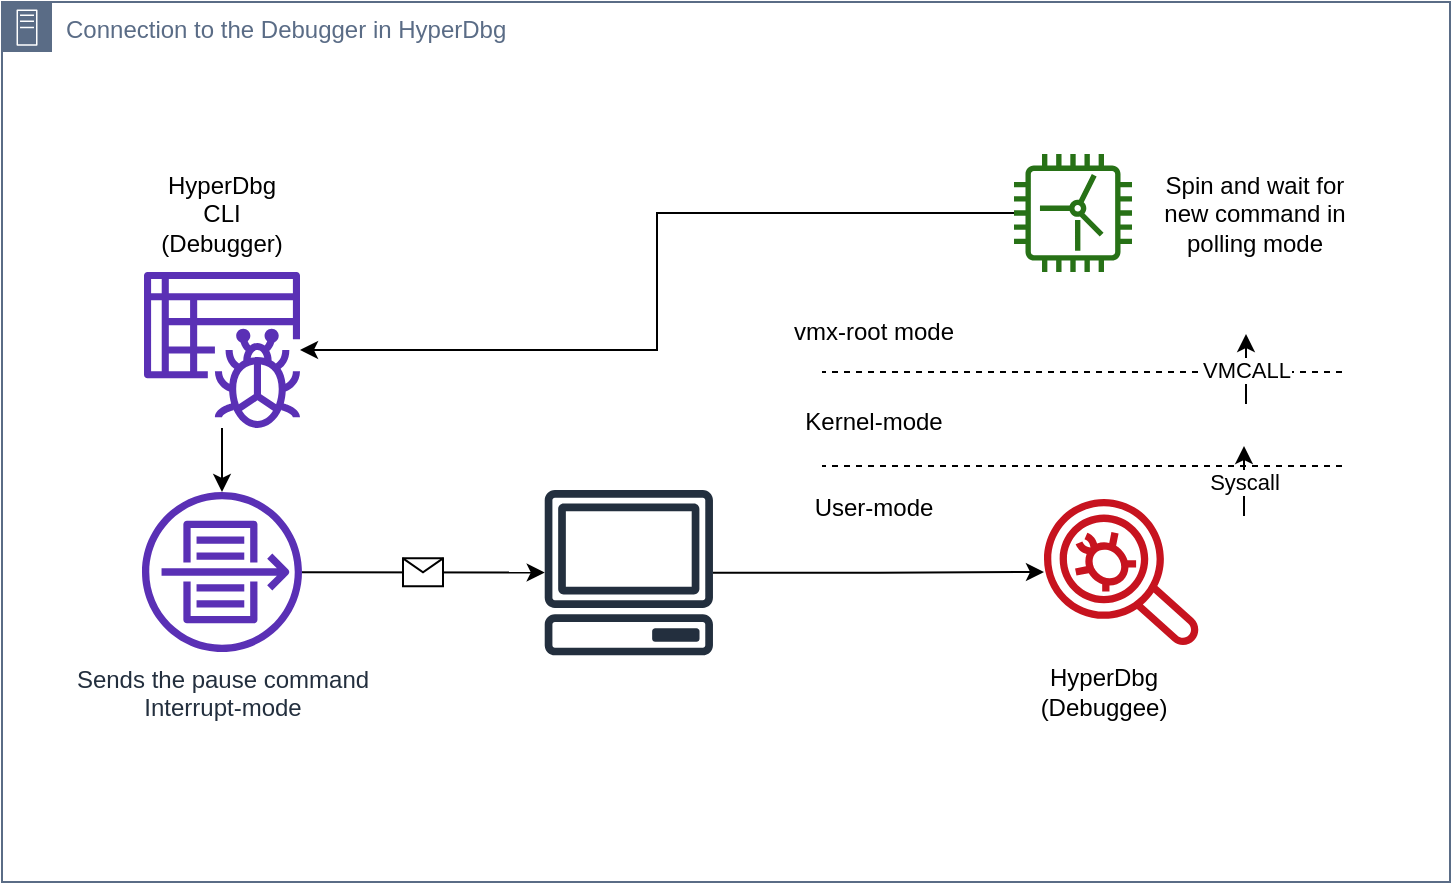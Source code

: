 <mxfile version="14.1.2" type="device"><diagram id="Ht1M8jgEwFfnCIfOTk4-" name="Page-1"><mxGraphModel dx="2515" dy="1706" grid="1" gridSize="10" guides="1" tooltips="1" connect="1" arrows="1" fold="1" page="1" pageScale="1" pageWidth="1169" pageHeight="827" math="0" shadow="0"><root><mxCell id="0"/><mxCell id="1" parent="0"/><mxCell id="Ukv17vzdrUAnrZKNUgEc-13" value="Connection to the Debugger in HyperDbg" style="points=[[0,0],[0.25,0],[0.5,0],[0.75,0],[1,0],[1,0.25],[1,0.5],[1,0.75],[1,1],[0.75,1],[0.5,1],[0.25,1],[0,1],[0,0.75],[0,0.5],[0,0.25]];outlineConnect=0;gradientColor=none;html=1;whiteSpace=wrap;fontSize=12;fontStyle=0;shape=mxgraph.aws4.group;grIcon=mxgraph.aws4.group_on_premise;strokeColor=#5A6C86;fillColor=none;verticalAlign=top;align=left;spacingLeft=30;fontColor=#5A6C86;dashed=0;" vertex="1" parent="1"><mxGeometry x="-1120" y="-790" width="724" height="440" as="geometry"/></mxCell><mxCell id="UEzPUAAOIrF-is8g5C7q-190" value="Sends the pause command&lt;br&gt;Interrupt-mode" style="outlineConnect=0;fontColor=#232F3E;gradientColor=none;fillColor=#5A30B5;strokeColor=none;dashed=0;verticalLabelPosition=bottom;verticalAlign=top;align=center;html=1;fontSize=12;fontStyle=0;aspect=fixed;pointerEvents=1;shape=mxgraph.aws4.flow_logs;labelBackgroundColor=#ffffff;" parent="1" vertex="1"><mxGeometry x="-1050" y="-545" width="80" height="80" as="geometry"/></mxCell><mxCell id="Ukv17vzdrUAnrZKNUgEc-18" style="edgeStyle=orthogonalEdgeStyle;rounded=0;orthogonalLoop=1;jettySize=auto;html=1;" edge="1" parent="1" source="Ukv17vzdrUAnrZKNUgEc-4" target="Ukv17vzdrUAnrZKNUgEc-17"><mxGeometry relative="1" as="geometry"/></mxCell><mxCell id="Ukv17vzdrUAnrZKNUgEc-4" value="" style="outlineConnect=0;fontColor=#232F3E;gradientColor=none;fillColor=#232F3E;strokeColor=none;dashed=0;verticalLabelPosition=bottom;verticalAlign=top;align=center;html=1;fontSize=12;fontStyle=0;aspect=fixed;pointerEvents=1;shape=mxgraph.aws4.client;" vertex="1" parent="1"><mxGeometry x="-849" y="-546" width="84.84" height="82.67" as="geometry"/></mxCell><mxCell id="Ukv17vzdrUAnrZKNUgEc-16" value="" style="edgeStyle=orthogonalEdgeStyle;rounded=0;orthogonalLoop=1;jettySize=auto;html=1;" edge="1" parent="1" source="Ukv17vzdrUAnrZKNUgEc-15" target="UEzPUAAOIrF-is8g5C7q-190"><mxGeometry relative="1" as="geometry"/></mxCell><mxCell id="Ukv17vzdrUAnrZKNUgEc-15" value="" style="outlineConnect=0;fontColor=#232F3E;gradientColor=none;fillColor=#5A30B5;strokeColor=none;dashed=0;verticalLabelPosition=bottom;verticalAlign=top;align=center;html=1;fontSize=12;fontStyle=0;aspect=fixed;pointerEvents=1;shape=mxgraph.aws4.glue_crawlers;" vertex="1" parent="1"><mxGeometry x="-1049" y="-655" width="78" height="78" as="geometry"/></mxCell><mxCell id="Ukv17vzdrUAnrZKNUgEc-17" value="" style="outlineConnect=0;fontColor=#232F3E;gradientColor=none;fillColor=#C7131F;strokeColor=none;dashed=0;verticalLabelPosition=bottom;verticalAlign=top;align=center;html=1;fontSize=12;fontStyle=0;aspect=fixed;pointerEvents=1;shape=mxgraph.aws4.agent;" vertex="1" parent="1"><mxGeometry x="-599" y="-542" width="78" height="74" as="geometry"/></mxCell><mxCell id="Ukv17vzdrUAnrZKNUgEc-20" value="" style="endArrow=none;dashed=1;html=1;" edge="1" parent="1"><mxGeometry width="50" height="50" relative="1" as="geometry"><mxPoint x="-450" y="-558" as="sourcePoint"/><mxPoint x="-710" y="-558" as="targetPoint"/></mxGeometry></mxCell><mxCell id="Ukv17vzdrUAnrZKNUgEc-21" value="" style="endArrow=none;dashed=1;html=1;" edge="1" parent="1"><mxGeometry width="50" height="50" relative="1" as="geometry"><mxPoint x="-450" y="-605" as="sourcePoint"/><mxPoint x="-710" y="-605" as="targetPoint"/></mxGeometry></mxCell><mxCell id="Ukv17vzdrUAnrZKNUgEc-22" value="User-mode" style="text;html=1;strokeColor=none;fillColor=none;align=center;verticalAlign=middle;whiteSpace=wrap;rounded=0;" vertex="1" parent="1"><mxGeometry x="-729" y="-547" width="90" height="20" as="geometry"/></mxCell><mxCell id="Ukv17vzdrUAnrZKNUgEc-25" value="Kernel-mode" style="text;html=1;strokeColor=none;fillColor=none;align=center;verticalAlign=middle;whiteSpace=wrap;rounded=0;" vertex="1" parent="1"><mxGeometry x="-729" y="-590" width="90" height="20" as="geometry"/></mxCell><mxCell id="Ukv17vzdrUAnrZKNUgEc-26" value="vmx-root mode" style="text;html=1;strokeColor=none;fillColor=none;align=center;verticalAlign=middle;whiteSpace=wrap;rounded=0;" vertex="1" parent="1"><mxGeometry x="-729" y="-635" width="90" height="20" as="geometry"/></mxCell><mxCell id="Ukv17vzdrUAnrZKNUgEc-34" value="" style="endArrow=classic;html=1;" edge="1" parent="1" source="UEzPUAAOIrF-is8g5C7q-190" target="Ukv17vzdrUAnrZKNUgEc-4"><mxGeometry relative="1" as="geometry"><mxPoint x="-949" y="-515" as="sourcePoint"/><mxPoint x="-849" y="-515" as="targetPoint"/></mxGeometry></mxCell><mxCell id="Ukv17vzdrUAnrZKNUgEc-35" value="" style="shape=message;html=1;outlineConnect=0;" vertex="1" parent="Ukv17vzdrUAnrZKNUgEc-34"><mxGeometry width="20" height="14" relative="1" as="geometry"><mxPoint x="-10" y="-7" as="offset"/></mxGeometry></mxCell><mxCell id="Ukv17vzdrUAnrZKNUgEc-38" value="" style="endArrow=classic;html=1;" edge="1" parent="1"><mxGeometry relative="1" as="geometry"><mxPoint x="-499" y="-533" as="sourcePoint"/><mxPoint x="-499" y="-568" as="targetPoint"/></mxGeometry></mxCell><mxCell id="Ukv17vzdrUAnrZKNUgEc-39" value="Syscall" style="edgeLabel;resizable=0;html=1;align=center;verticalAlign=middle;" connectable="0" vertex="1" parent="Ukv17vzdrUAnrZKNUgEc-38"><mxGeometry relative="1" as="geometry"/></mxCell><mxCell id="Ukv17vzdrUAnrZKNUgEc-40" value="dv" style="endArrow=classic;html=1;" edge="1" parent="1"><mxGeometry relative="1" as="geometry"><mxPoint x="-498.0" y="-589" as="sourcePoint"/><mxPoint x="-498.0" y="-624" as="targetPoint"/></mxGeometry></mxCell><mxCell id="Ukv17vzdrUAnrZKNUgEc-41" value="VMCALL" style="edgeLabel;resizable=0;html=1;align=center;verticalAlign=middle;" connectable="0" vertex="1" parent="Ukv17vzdrUAnrZKNUgEc-40"><mxGeometry relative="1" as="geometry"/></mxCell><mxCell id="Ukv17vzdrUAnrZKNUgEc-42" value="HyperDbg CLI (Debugger)" style="text;html=1;strokeColor=none;fillColor=none;align=center;verticalAlign=middle;whiteSpace=wrap;rounded=0;" vertex="1" parent="1"><mxGeometry x="-1030" y="-694.5" width="40" height="20" as="geometry"/></mxCell><mxCell id="Ukv17vzdrUAnrZKNUgEc-46" value="HyperDbg (Debuggee)" style="text;html=1;strokeColor=none;fillColor=none;align=center;verticalAlign=middle;whiteSpace=wrap;rounded=0;" vertex="1" parent="1"><mxGeometry x="-589" y="-455" width="40" height="20" as="geometry"/></mxCell><mxCell id="Ukv17vzdrUAnrZKNUgEc-51" style="edgeStyle=orthogonalEdgeStyle;rounded=0;orthogonalLoop=1;jettySize=auto;html=1;" edge="1" parent="1" source="Ukv17vzdrUAnrZKNUgEc-49" target="Ukv17vzdrUAnrZKNUgEc-15"><mxGeometry relative="1" as="geometry"/></mxCell><mxCell id="Ukv17vzdrUAnrZKNUgEc-49" value="" style="outlineConnect=0;fontColor=#232F3E;gradientColor=none;fillColor=#277116;strokeColor=none;dashed=0;verticalLabelPosition=bottom;verticalAlign=top;align=center;html=1;fontSize=12;fontStyle=0;aspect=fixed;pointerEvents=1;shape=mxgraph.aws4.windfarm;" vertex="1" parent="1"><mxGeometry x="-614" y="-714" width="59" height="59" as="geometry"/></mxCell><mxCell id="Ukv17vzdrUAnrZKNUgEc-50" value="Spin and wait for new command in polling mode" style="text;html=1;strokeColor=none;fillColor=none;align=center;verticalAlign=middle;whiteSpace=wrap;rounded=0;" vertex="1" parent="1"><mxGeometry x="-549" y="-694.5" width="111" height="20" as="geometry"/></mxCell></root></mxGraphModel></diagram></mxfile>